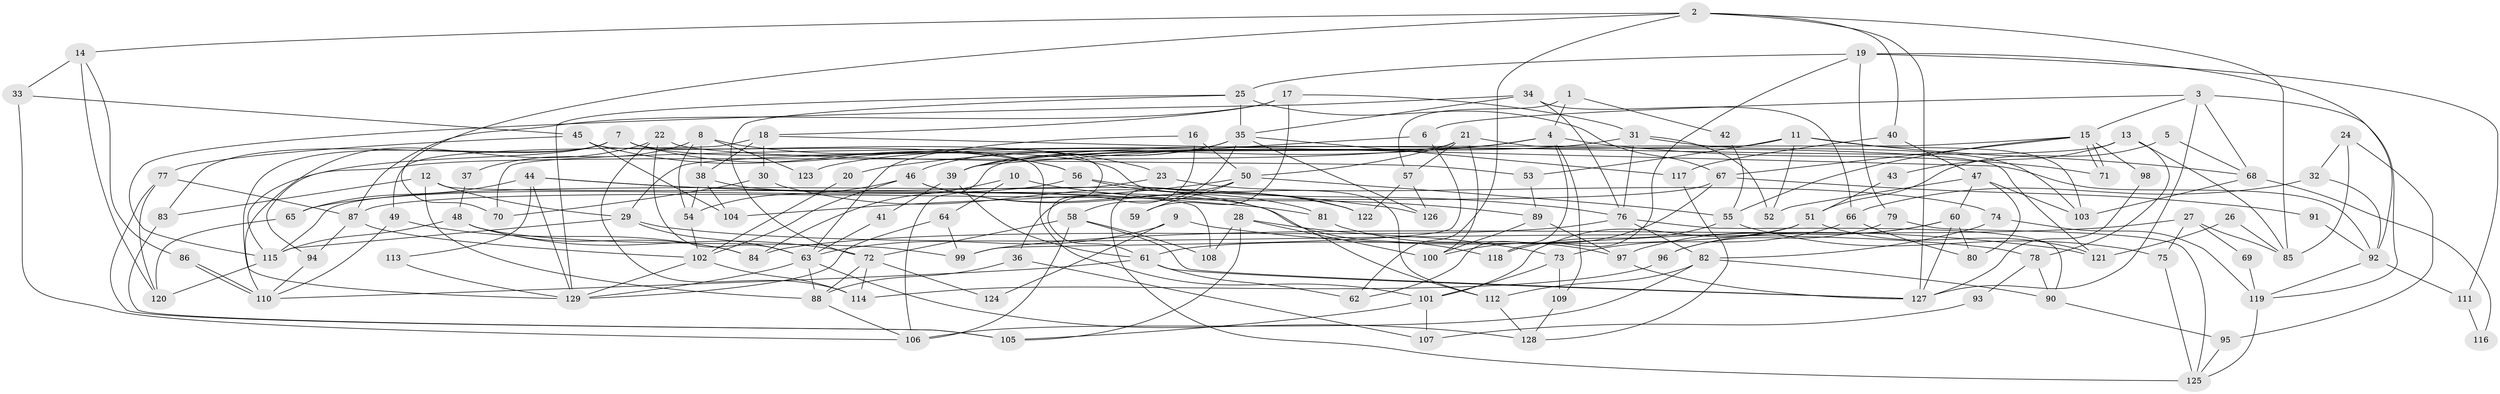 // Generated by graph-tools (version 1.1) at 2025/36/03/09/25 02:36:07]
// undirected, 129 vertices, 258 edges
graph export_dot {
graph [start="1"]
  node [color=gray90,style=filled];
  1;
  2;
  3;
  4;
  5;
  6;
  7;
  8;
  9;
  10;
  11;
  12;
  13;
  14;
  15;
  16;
  17;
  18;
  19;
  20;
  21;
  22;
  23;
  24;
  25;
  26;
  27;
  28;
  29;
  30;
  31;
  32;
  33;
  34;
  35;
  36;
  37;
  38;
  39;
  40;
  41;
  42;
  43;
  44;
  45;
  46;
  47;
  48;
  49;
  50;
  51;
  52;
  53;
  54;
  55;
  56;
  57;
  58;
  59;
  60;
  61;
  62;
  63;
  64;
  65;
  66;
  67;
  68;
  69;
  70;
  71;
  72;
  73;
  74;
  75;
  76;
  77;
  78;
  79;
  80;
  81;
  82;
  83;
  84;
  85;
  86;
  87;
  88;
  89;
  90;
  91;
  92;
  93;
  94;
  95;
  96;
  97;
  98;
  99;
  100;
  101;
  102;
  103;
  104;
  105;
  106;
  107;
  108;
  109;
  110;
  111;
  112;
  113;
  114;
  115;
  116;
  117;
  118;
  119;
  120;
  121;
  122;
  123;
  124;
  125;
  126;
  127;
  128;
  129;
  1 -- 4;
  1 -- 57;
  1 -- 42;
  2 -- 14;
  2 -- 70;
  2 -- 40;
  2 -- 62;
  2 -- 85;
  2 -- 127;
  3 -- 68;
  3 -- 127;
  3 -- 6;
  3 -- 15;
  3 -- 119;
  4 -- 39;
  4 -- 62;
  4 -- 20;
  4 -- 71;
  4 -- 109;
  4 -- 123;
  5 -- 68;
  5 -- 51;
  6 -- 39;
  6 -- 99;
  7 -- 129;
  7 -- 61;
  7 -- 56;
  7 -- 83;
  7 -- 112;
  7 -- 115;
  8 -- 23;
  8 -- 54;
  8 -- 37;
  8 -- 38;
  8 -- 123;
  9 -- 121;
  9 -- 63;
  9 -- 124;
  10 -- 64;
  10 -- 84;
  10 -- 89;
  11 -- 103;
  11 -- 29;
  11 -- 52;
  11 -- 53;
  11 -- 68;
  12 -- 29;
  12 -- 108;
  12 -- 83;
  12 -- 88;
  13 -- 78;
  13 -- 106;
  13 -- 43;
  13 -- 85;
  14 -- 120;
  14 -- 33;
  14 -- 86;
  15 -- 71;
  15 -- 71;
  15 -- 55;
  15 -- 67;
  15 -- 70;
  15 -- 98;
  16 -- 50;
  16 -- 63;
  16 -- 36;
  17 -- 87;
  17 -- 31;
  17 -- 18;
  17 -- 59;
  18 -- 38;
  18 -- 30;
  18 -- 49;
  18 -- 92;
  19 -- 79;
  19 -- 92;
  19 -- 25;
  19 -- 111;
  19 -- 118;
  20 -- 102;
  21 -- 50;
  21 -- 100;
  21 -- 57;
  21 -- 94;
  21 -- 121;
  22 -- 53;
  22 -- 63;
  22 -- 110;
  22 -- 114;
  23 -- 74;
  23 -- 115;
  24 -- 85;
  24 -- 32;
  24 -- 95;
  25 -- 67;
  25 -- 35;
  25 -- 72;
  25 -- 129;
  26 -- 121;
  26 -- 85;
  27 -- 99;
  27 -- 85;
  27 -- 69;
  27 -- 75;
  28 -- 100;
  28 -- 105;
  28 -- 73;
  28 -- 108;
  29 -- 115;
  29 -- 63;
  29 -- 78;
  30 -- 112;
  30 -- 70;
  31 -- 76;
  31 -- 39;
  31 -- 52;
  31 -- 103;
  32 -- 66;
  32 -- 92;
  33 -- 106;
  33 -- 45;
  34 -- 35;
  34 -- 76;
  34 -- 66;
  34 -- 115;
  35 -- 46;
  35 -- 39;
  35 -- 58;
  35 -- 117;
  35 -- 126;
  36 -- 88;
  36 -- 107;
  37 -- 48;
  38 -- 118;
  38 -- 54;
  38 -- 104;
  39 -- 61;
  39 -- 41;
  40 -- 47;
  40 -- 117;
  41 -- 63;
  42 -- 55;
  43 -- 51;
  44 -- 129;
  44 -- 126;
  44 -- 65;
  44 -- 81;
  44 -- 113;
  45 -- 56;
  45 -- 77;
  45 -- 101;
  45 -- 104;
  46 -- 54;
  46 -- 102;
  46 -- 81;
  46 -- 122;
  47 -- 60;
  47 -- 52;
  47 -- 80;
  47 -- 103;
  48 -- 72;
  48 -- 115;
  48 -- 84;
  48 -- 99;
  49 -- 110;
  49 -- 84;
  50 -- 55;
  50 -- 104;
  50 -- 59;
  50 -- 125;
  51 -- 61;
  51 -- 101;
  51 -- 121;
  53 -- 89;
  54 -- 102;
  55 -- 75;
  55 -- 118;
  56 -- 76;
  56 -- 65;
  56 -- 122;
  57 -- 122;
  57 -- 126;
  58 -- 72;
  58 -- 106;
  58 -- 108;
  58 -- 127;
  60 -- 127;
  60 -- 97;
  60 -- 80;
  60 -- 96;
  61 -- 127;
  61 -- 110;
  61 -- 62;
  63 -- 128;
  63 -- 129;
  63 -- 88;
  64 -- 99;
  64 -- 129;
  65 -- 120;
  66 -- 80;
  66 -- 73;
  67 -- 87;
  67 -- 91;
  67 -- 100;
  68 -- 103;
  68 -- 116;
  69 -- 119;
  72 -- 88;
  72 -- 114;
  72 -- 124;
  73 -- 101;
  73 -- 109;
  74 -- 119;
  74 -- 82;
  75 -- 125;
  76 -- 84;
  76 -- 82;
  76 -- 90;
  77 -- 105;
  77 -- 120;
  77 -- 87;
  78 -- 90;
  78 -- 93;
  79 -- 96;
  79 -- 125;
  81 -- 97;
  82 -- 106;
  82 -- 112;
  82 -- 90;
  83 -- 105;
  86 -- 110;
  86 -- 110;
  87 -- 94;
  87 -- 102;
  88 -- 106;
  89 -- 97;
  89 -- 100;
  90 -- 95;
  91 -- 92;
  92 -- 119;
  92 -- 111;
  93 -- 107;
  94 -- 110;
  95 -- 125;
  96 -- 114;
  97 -- 127;
  98 -- 127;
  101 -- 105;
  101 -- 107;
  102 -- 114;
  102 -- 129;
  109 -- 128;
  111 -- 116;
  112 -- 128;
  113 -- 129;
  115 -- 120;
  117 -- 128;
  119 -- 125;
}
